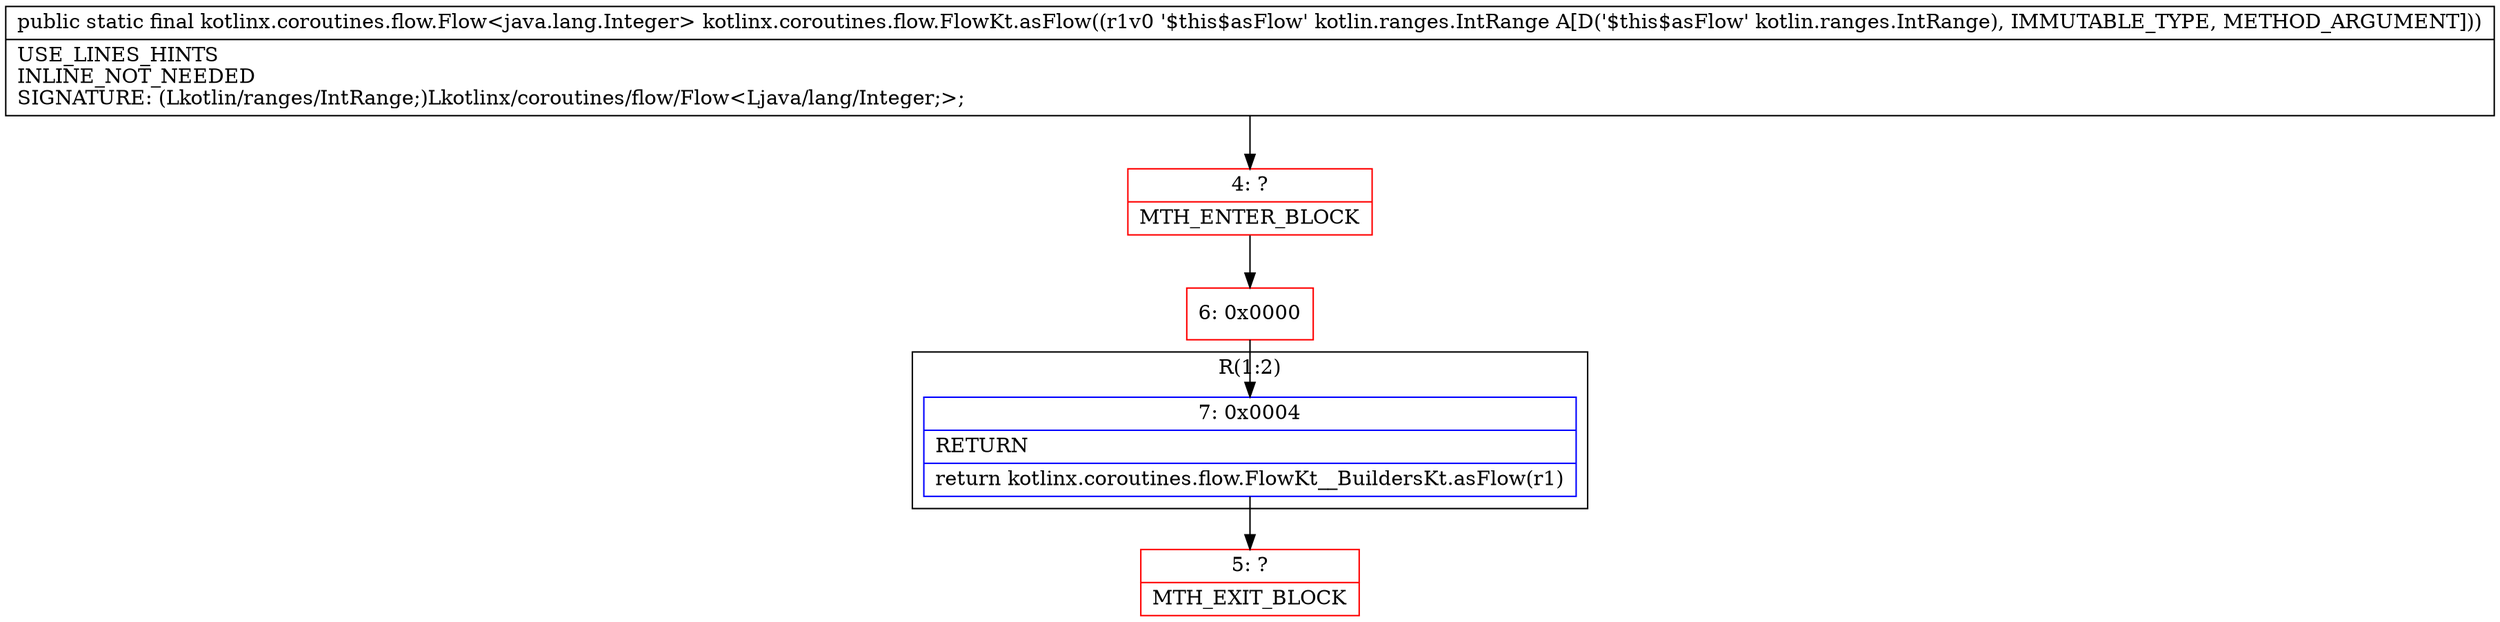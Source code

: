 digraph "CFG forkotlinx.coroutines.flow.FlowKt.asFlow(Lkotlin\/ranges\/IntRange;)Lkotlinx\/coroutines\/flow\/Flow;" {
subgraph cluster_Region_1804496070 {
label = "R(1:2)";
node [shape=record,color=blue];
Node_7 [shape=record,label="{7\:\ 0x0004|RETURN\l|return kotlinx.coroutines.flow.FlowKt__BuildersKt.asFlow(r1)\l}"];
}
Node_4 [shape=record,color=red,label="{4\:\ ?|MTH_ENTER_BLOCK\l}"];
Node_6 [shape=record,color=red,label="{6\:\ 0x0000}"];
Node_5 [shape=record,color=red,label="{5\:\ ?|MTH_EXIT_BLOCK\l}"];
MethodNode[shape=record,label="{public static final kotlinx.coroutines.flow.Flow\<java.lang.Integer\> kotlinx.coroutines.flow.FlowKt.asFlow((r1v0 '$this$asFlow' kotlin.ranges.IntRange A[D('$this$asFlow' kotlin.ranges.IntRange), IMMUTABLE_TYPE, METHOD_ARGUMENT]))  | USE_LINES_HINTS\lINLINE_NOT_NEEDED\lSIGNATURE: (Lkotlin\/ranges\/IntRange;)Lkotlinx\/coroutines\/flow\/Flow\<Ljava\/lang\/Integer;\>;\l}"];
MethodNode -> Node_4;Node_7 -> Node_5;
Node_4 -> Node_6;
Node_6 -> Node_7;
}

